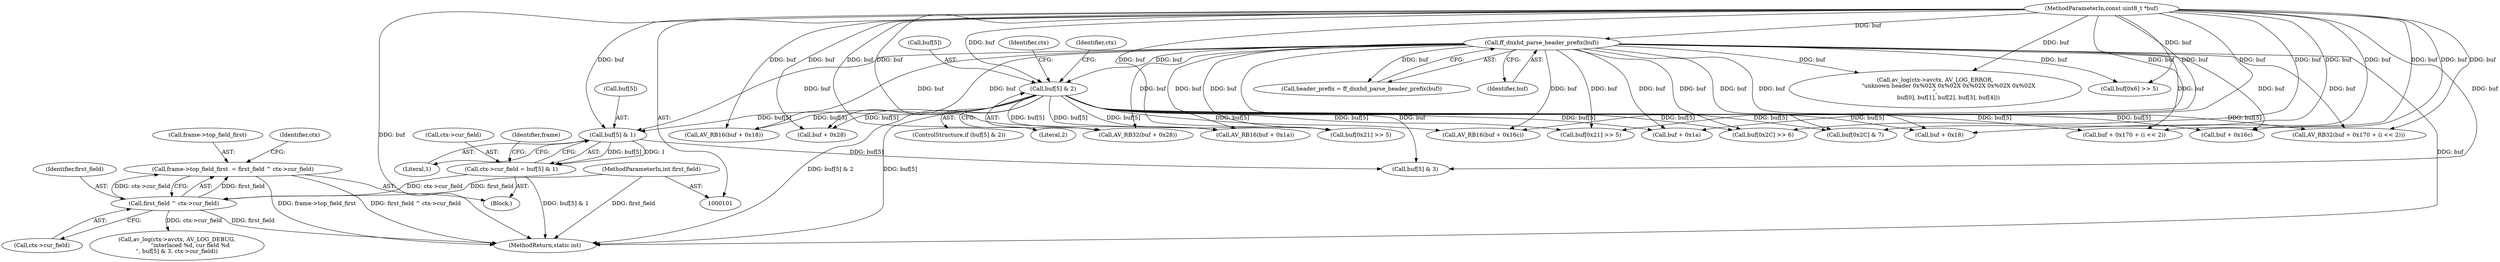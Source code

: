 digraph "0_FFmpeg_296debd213bd6dce7647cedd34eb64e5b94cdc92@pointer" {
"1000186" [label="(Call,frame->top_field_first  = first_field ^ ctx->cur_field)"];
"1000190" [label="(Call,first_field ^ ctx->cur_field)"];
"1000106" [label="(MethodParameterIn,int first_field)"];
"1000172" [label="(Call,ctx->cur_field = buf[5] & 1)"];
"1000176" [label="(Call,buf[5] & 1)"];
"1000166" [label="(Call,buf[5] & 2)"];
"1000135" [label="(Call,ff_dnxhd_parse_header_prefix(buf))"];
"1000104" [label="(MethodParameterIn,const uint8_t *buf)"];
"1000195" [label="(Call,av_log(ctx->avctx, AV_LOG_DEBUG,\n               \"interlaced %d, cur field %d\n\", buf[5] & 3, ctx->cur_field))"];
"1000104" [label="(MethodParameterIn,const uint8_t *buf)"];
"1000187" [label="(Call,frame->top_field_first)"];
"1000282" [label="(Call,buf + 0x28)"];
"1000172" [label="(Call,ctx->cur_field = buf[5] & 1)"];
"1000183" [label="(Identifier,frame)"];
"1000281" [label="(Call,AV_RB32(buf + 0x28))"];
"1000239" [label="(Call,AV_RB16(buf + 0x1a))"];
"1000231" [label="(Call,AV_RB16(buf + 0x18))"];
"1000326" [label="(Call,buf[0x2C] & 7)"];
"1000232" [label="(Call,buf + 0x18)"];
"1000201" [label="(Call,buf[5] & 3)"];
"1000106" [label="(MethodParameterIn,int first_field)"];
"1000177" [label="(Call,buf[5])"];
"1000180" [label="(Literal,1)"];
"1000221" [label="(Call,buf[0x6] >> 5)"];
"1000171" [label="(Block,)"];
"1000176" [label="(Call,buf[5] & 1)"];
"1000135" [label="(Call,ff_dnxhd_parse_header_prefix(buf))"];
"1000795" [label="(Call,buf + 0x170 + (i << 2))"];
"1000619" [label="(Call,buf + 0x16c)"];
"1000794" [label="(Call,AV_RB32(buf + 0x170 + (i << 2)))"];
"1000174" [label="(Identifier,ctx)"];
"1000133" [label="(Call,header_prefix = ff_dnxhd_parse_header_prefix(buf))"];
"1000136" [label="(Identifier,buf)"];
"1000197" [label="(Identifier,ctx)"];
"1000618" [label="(Call,AV_RB16(buf + 0x16c))"];
"1000142" [label="(Call,av_log(ctx->avctx, AV_LOG_ERROR,\n               \"unknown header 0x%02X 0x%02X 0x%02X 0x%02X 0x%02X\n\",\n               buf[0], buf[1], buf[2], buf[3], buf[4]))"];
"1000244" [label="(Call,buf[0x21] >> 5)"];
"1000213" [label="(Identifier,ctx)"];
"1000166" [label="(Call,buf[5] & 2)"];
"1000167" [label="(Call,buf[5])"];
"1000272" [label="(Call,buf[0x21] >> 5)"];
"1000165" [label="(ControlStructure,if (buf[5] & 2))"];
"1000191" [label="(Identifier,first_field)"];
"1000851" [label="(MethodReturn,static int)"];
"1000240" [label="(Call,buf + 0x1a)"];
"1000186" [label="(Call,frame->top_field_first  = first_field ^ ctx->cur_field)"];
"1000173" [label="(Call,ctx->cur_field)"];
"1000170" [label="(Literal,2)"];
"1000190" [label="(Call,first_field ^ ctx->cur_field)"];
"1000192" [label="(Call,ctx->cur_field)"];
"1000362" [label="(Call,buf[0x2C] >> 6)"];
"1000186" -> "1000171"  [label="AST: "];
"1000186" -> "1000190"  [label="CFG: "];
"1000187" -> "1000186"  [label="AST: "];
"1000190" -> "1000186"  [label="AST: "];
"1000197" -> "1000186"  [label="CFG: "];
"1000186" -> "1000851"  [label="DDG: frame->top_field_first"];
"1000186" -> "1000851"  [label="DDG: first_field ^ ctx->cur_field"];
"1000190" -> "1000186"  [label="DDG: first_field"];
"1000190" -> "1000186"  [label="DDG: ctx->cur_field"];
"1000190" -> "1000192"  [label="CFG: "];
"1000191" -> "1000190"  [label="AST: "];
"1000192" -> "1000190"  [label="AST: "];
"1000190" -> "1000851"  [label="DDG: first_field"];
"1000106" -> "1000190"  [label="DDG: first_field"];
"1000172" -> "1000190"  [label="DDG: ctx->cur_field"];
"1000190" -> "1000195"  [label="DDG: ctx->cur_field"];
"1000106" -> "1000101"  [label="AST: "];
"1000106" -> "1000851"  [label="DDG: first_field"];
"1000172" -> "1000171"  [label="AST: "];
"1000172" -> "1000176"  [label="CFG: "];
"1000173" -> "1000172"  [label="AST: "];
"1000176" -> "1000172"  [label="AST: "];
"1000183" -> "1000172"  [label="CFG: "];
"1000172" -> "1000851"  [label="DDG: buf[5] & 1"];
"1000176" -> "1000172"  [label="DDG: buf[5]"];
"1000176" -> "1000172"  [label="DDG: 1"];
"1000176" -> "1000180"  [label="CFG: "];
"1000177" -> "1000176"  [label="AST: "];
"1000180" -> "1000176"  [label="AST: "];
"1000166" -> "1000176"  [label="DDG: buf[5]"];
"1000135" -> "1000176"  [label="DDG: buf"];
"1000104" -> "1000176"  [label="DDG: buf"];
"1000176" -> "1000201"  [label="DDG: buf[5]"];
"1000166" -> "1000165"  [label="AST: "];
"1000166" -> "1000170"  [label="CFG: "];
"1000167" -> "1000166"  [label="AST: "];
"1000170" -> "1000166"  [label="AST: "];
"1000174" -> "1000166"  [label="CFG: "];
"1000213" -> "1000166"  [label="CFG: "];
"1000166" -> "1000851"  [label="DDG: buf[5] & 2"];
"1000166" -> "1000851"  [label="DDG: buf[5]"];
"1000135" -> "1000166"  [label="DDG: buf"];
"1000104" -> "1000166"  [label="DDG: buf"];
"1000166" -> "1000231"  [label="DDG: buf[5]"];
"1000166" -> "1000232"  [label="DDG: buf[5]"];
"1000166" -> "1000239"  [label="DDG: buf[5]"];
"1000166" -> "1000240"  [label="DDG: buf[5]"];
"1000166" -> "1000244"  [label="DDG: buf[5]"];
"1000166" -> "1000272"  [label="DDG: buf[5]"];
"1000166" -> "1000281"  [label="DDG: buf[5]"];
"1000166" -> "1000282"  [label="DDG: buf[5]"];
"1000166" -> "1000326"  [label="DDG: buf[5]"];
"1000166" -> "1000362"  [label="DDG: buf[5]"];
"1000166" -> "1000618"  [label="DDG: buf[5]"];
"1000166" -> "1000619"  [label="DDG: buf[5]"];
"1000166" -> "1000794"  [label="DDG: buf[5]"];
"1000166" -> "1000795"  [label="DDG: buf[5]"];
"1000135" -> "1000133"  [label="AST: "];
"1000135" -> "1000136"  [label="CFG: "];
"1000136" -> "1000135"  [label="AST: "];
"1000133" -> "1000135"  [label="CFG: "];
"1000135" -> "1000851"  [label="DDG: buf"];
"1000135" -> "1000133"  [label="DDG: buf"];
"1000104" -> "1000135"  [label="DDG: buf"];
"1000135" -> "1000142"  [label="DDG: buf"];
"1000135" -> "1000201"  [label="DDG: buf"];
"1000135" -> "1000221"  [label="DDG: buf"];
"1000135" -> "1000231"  [label="DDG: buf"];
"1000135" -> "1000232"  [label="DDG: buf"];
"1000135" -> "1000239"  [label="DDG: buf"];
"1000135" -> "1000240"  [label="DDG: buf"];
"1000135" -> "1000244"  [label="DDG: buf"];
"1000135" -> "1000272"  [label="DDG: buf"];
"1000135" -> "1000281"  [label="DDG: buf"];
"1000135" -> "1000282"  [label="DDG: buf"];
"1000135" -> "1000326"  [label="DDG: buf"];
"1000135" -> "1000362"  [label="DDG: buf"];
"1000135" -> "1000618"  [label="DDG: buf"];
"1000135" -> "1000619"  [label="DDG: buf"];
"1000135" -> "1000794"  [label="DDG: buf"];
"1000135" -> "1000795"  [label="DDG: buf"];
"1000104" -> "1000101"  [label="AST: "];
"1000104" -> "1000851"  [label="DDG: buf"];
"1000104" -> "1000142"  [label="DDG: buf"];
"1000104" -> "1000201"  [label="DDG: buf"];
"1000104" -> "1000221"  [label="DDG: buf"];
"1000104" -> "1000231"  [label="DDG: buf"];
"1000104" -> "1000232"  [label="DDG: buf"];
"1000104" -> "1000239"  [label="DDG: buf"];
"1000104" -> "1000240"  [label="DDG: buf"];
"1000104" -> "1000244"  [label="DDG: buf"];
"1000104" -> "1000272"  [label="DDG: buf"];
"1000104" -> "1000281"  [label="DDG: buf"];
"1000104" -> "1000282"  [label="DDG: buf"];
"1000104" -> "1000326"  [label="DDG: buf"];
"1000104" -> "1000362"  [label="DDG: buf"];
"1000104" -> "1000618"  [label="DDG: buf"];
"1000104" -> "1000619"  [label="DDG: buf"];
"1000104" -> "1000794"  [label="DDG: buf"];
"1000104" -> "1000795"  [label="DDG: buf"];
}
